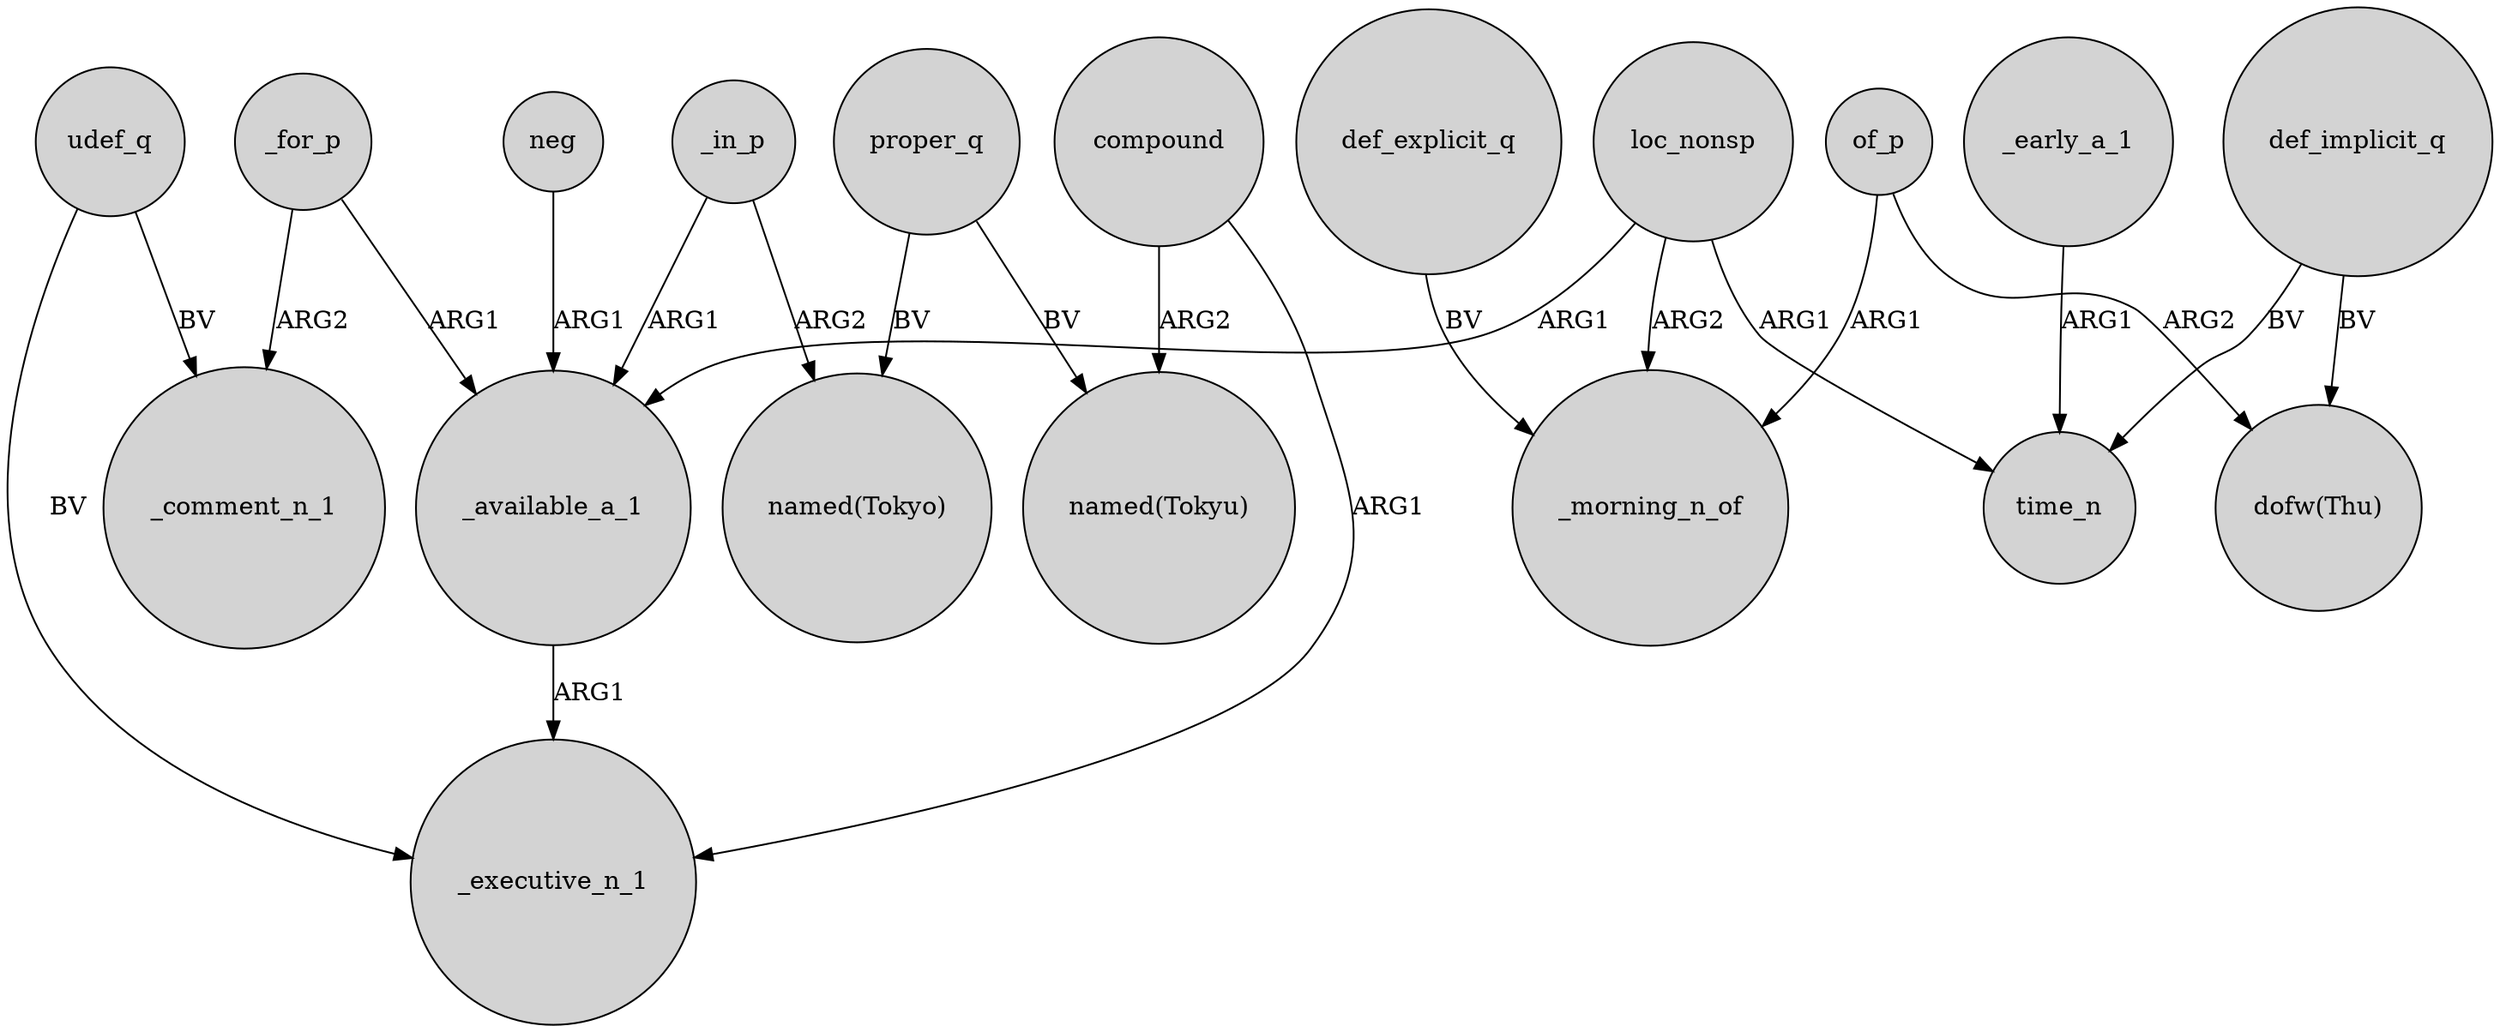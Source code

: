 digraph {
	node [shape=circle style=filled]
	_in_p -> _available_a_1 [label=ARG1]
	udef_q -> _executive_n_1 [label=BV]
	loc_nonsp -> _available_a_1 [label=ARG1]
	compound -> _executive_n_1 [label=ARG1]
	_for_p -> _comment_n_1 [label=ARG2]
	loc_nonsp -> _morning_n_of [label=ARG2]
	loc_nonsp -> time_n [label=ARG1]
	proper_q -> "named(Tokyo)" [label=BV]
	neg -> _available_a_1 [label=ARG1]
	compound -> "named(Tokyu)" [label=ARG2]
	udef_q -> _comment_n_1 [label=BV]
	def_implicit_q -> "dofw(Thu)" [label=BV]
	def_explicit_q -> _morning_n_of [label=BV]
	of_p -> "dofw(Thu)" [label=ARG2]
	_available_a_1 -> _executive_n_1 [label=ARG1]
	_early_a_1 -> time_n [label=ARG1]
	proper_q -> "named(Tokyu)" [label=BV]
	of_p -> _morning_n_of [label=ARG1]
	_in_p -> "named(Tokyo)" [label=ARG2]
	_for_p -> _available_a_1 [label=ARG1]
	def_implicit_q -> time_n [label=BV]
}
